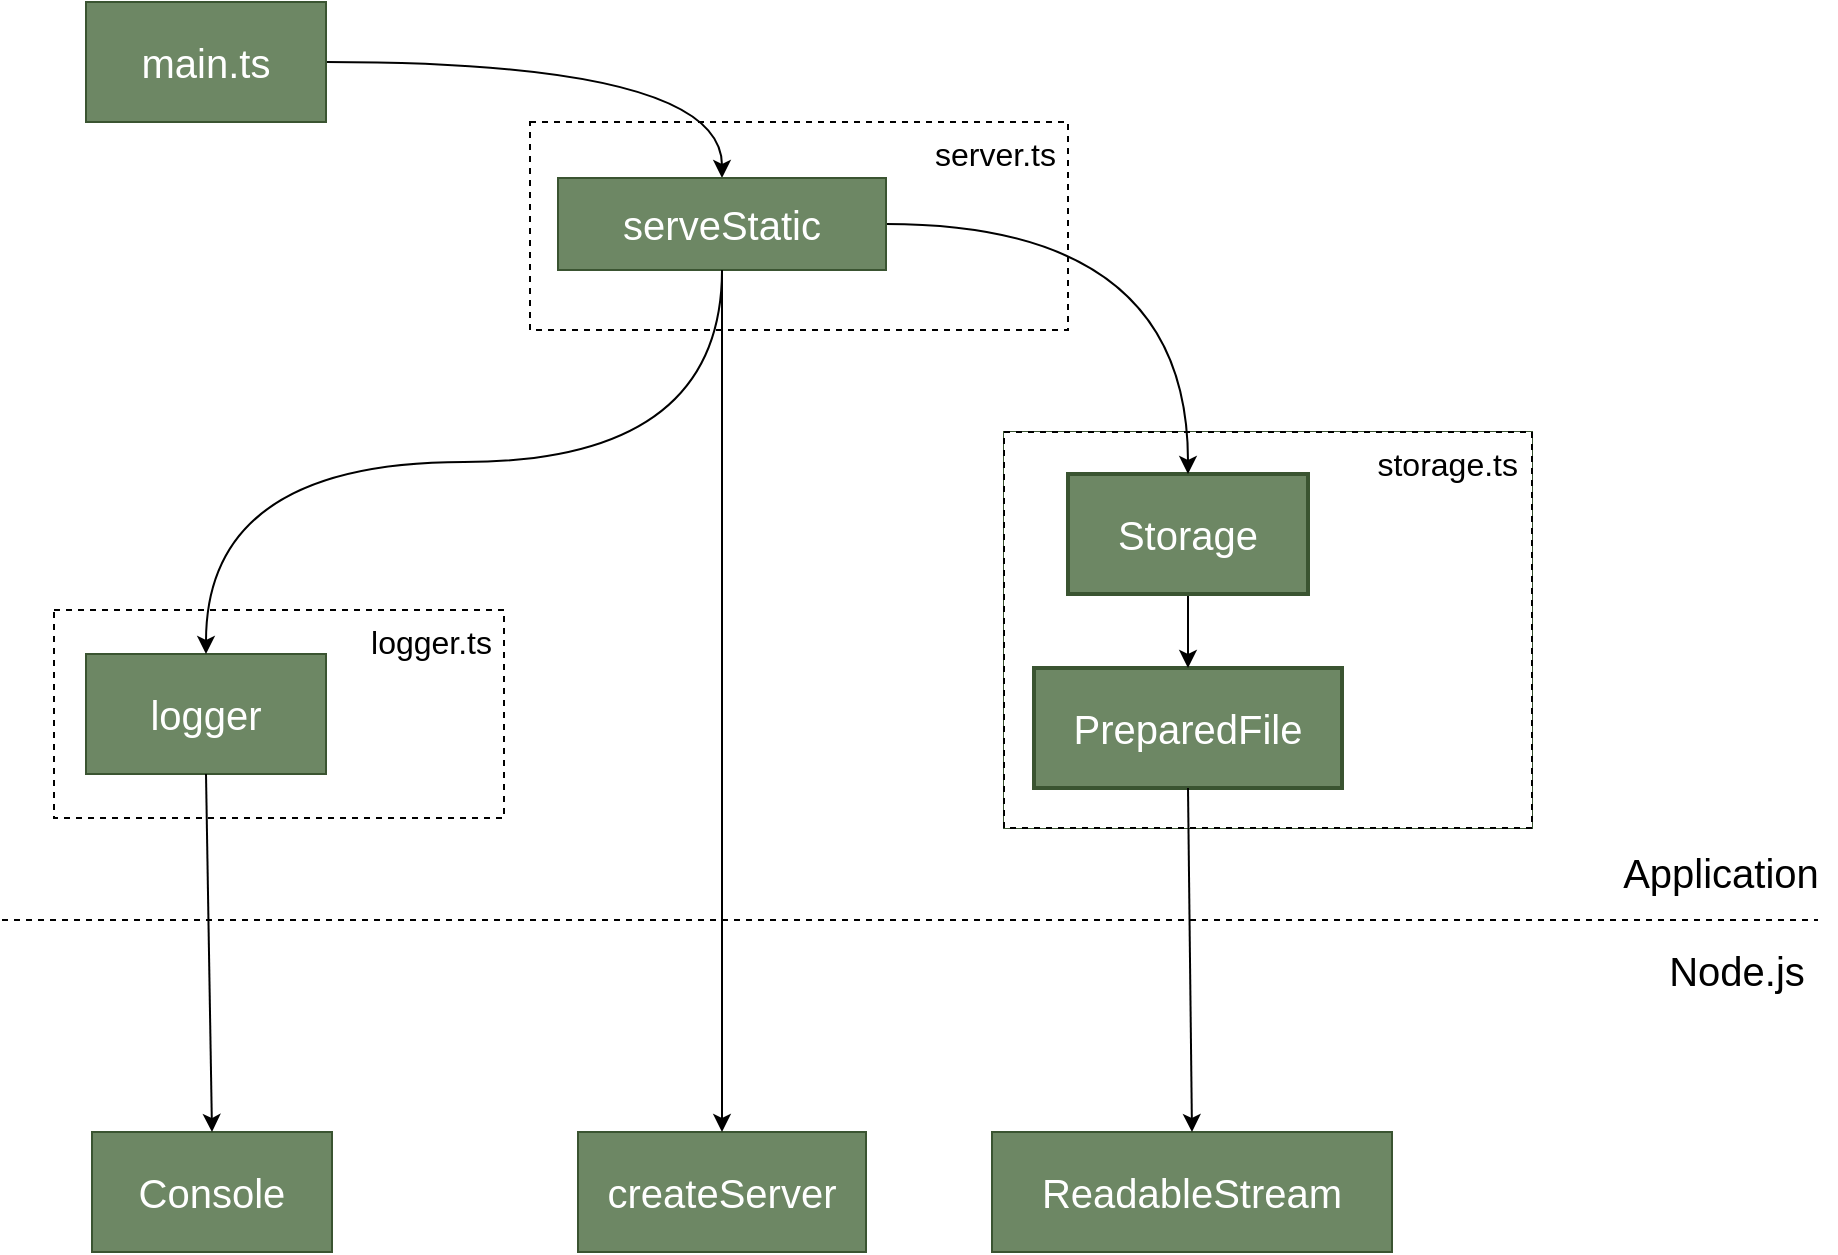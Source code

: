 <mxfile version="25.0.2">
  <diagram name="Page-1" id="5CIKKQVWiTD2BroC50kO">
    <mxGraphModel dx="834" dy="1244" grid="0" gridSize="10" guides="1" tooltips="1" connect="1" arrows="1" fold="1" page="1" pageScale="1" pageWidth="2000" pageHeight="2000" math="0" shadow="0">
      <root>
        <mxCell id="0" />
        <mxCell id="1" parent="0" />
        <mxCell id="Ll8bVCImaeoeoqFKkuEg-41" value="&lt;span style=&quot;font-size: 16px;&quot;&gt;server.ts&lt;/span&gt;" style="rounded=0;whiteSpace=wrap;html=1;dashed=1;verticalAlign=top;align=right;spacingRight=4;fillColor=none;" parent="1" vertex="1">
          <mxGeometry x="538" y="174" width="269" height="104" as="geometry" />
        </mxCell>
        <mxCell id="Ll8bVCImaeoeoqFKkuEg-51" value="" style="group;verticalAlign=bottom;align=right;" parent="1" vertex="1" connectable="0">
          <mxGeometry x="529" y="156" width="374" height="138" as="geometry" />
        </mxCell>
        <mxCell id="Ll8bVCImaeoeoqFKkuEg-53" value="" style="group;verticalAlign=top;" parent="Ll8bVCImaeoeoqFKkuEg-51" vertex="1" connectable="0">
          <mxGeometry width="374" height="138" as="geometry" />
        </mxCell>
        <mxCell id="Ll8bVCImaeoeoqFKkuEg-40" value="" style="group;fillColor=#6d8764;fontColor=#ffffff;strokeColor=#3A5431;spacingRight=5;" parent="1" vertex="1" connectable="0">
          <mxGeometry x="775" y="329" width="264" height="198" as="geometry" />
        </mxCell>
        <mxCell id="Ll8bVCImaeoeoqFKkuEg-39" value="" style="group" parent="Ll8bVCImaeoeoqFKkuEg-40" vertex="1" connectable="0">
          <mxGeometry width="264" height="198" as="geometry" />
        </mxCell>
        <mxCell id="Ll8bVCImaeoeoqFKkuEg-34" value="&lt;span style=&quot;font-size: 16px;&quot;&gt;storage.ts&lt;/span&gt;" style="rounded=0;whiteSpace=wrap;html=1;dashed=1;verticalAlign=top;align=right;spacingRight=5;" parent="Ll8bVCImaeoeoqFKkuEg-39" vertex="1">
          <mxGeometry width="264.0" height="198" as="geometry" />
        </mxCell>
        <mxCell id="Ll8bVCImaeoeoqFKkuEg-45" value="&lt;span style=&quot;font-size: 20px;&quot;&gt;PreparedFile&lt;/span&gt;" style="rounded=0;whiteSpace=wrap;html=1;fillColor=#6d8764;fontColor=#ffffff;strokeColor=#3A5431;strokeWidth=2;" parent="Ll8bVCImaeoeoqFKkuEg-39" vertex="1">
          <mxGeometry x="15" y="118" width="154" height="60" as="geometry" />
        </mxCell>
        <mxCell id="Ll8bVCImaeoeoqFKkuEg-49" value="" style="edgeStyle=orthogonalEdgeStyle;rounded=0;orthogonalLoop=1;jettySize=auto;html=1;" parent="Ll8bVCImaeoeoqFKkuEg-40" source="Ll8bVCImaeoeoqFKkuEg-25" target="Ll8bVCImaeoeoqFKkuEg-45" edge="1">
          <mxGeometry relative="1" as="geometry" />
        </mxCell>
        <mxCell id="Ll8bVCImaeoeoqFKkuEg-25" value="&lt;span style=&quot;font-size: 20px;&quot;&gt;Storage&lt;/span&gt;" style="rounded=0;whiteSpace=wrap;html=1;fillColor=#6d8764;fontColor=#ffffff;strokeColor=#3A5431;strokeWidth=2;" parent="Ll8bVCImaeoeoqFKkuEg-40" vertex="1">
          <mxGeometry x="32" y="21" width="120" height="60" as="geometry" />
        </mxCell>
        <mxCell id="Ll8bVCImaeoeoqFKkuEg-27" style="edgeStyle=orthogonalEdgeStyle;rounded=0;orthogonalLoop=1;jettySize=auto;html=1;entryX=0.5;entryY=0;entryDx=0;entryDy=0;curved=1;exitX=1;exitY=0.5;exitDx=0;exitDy=0;" parent="1" source="Ll8bVCImaeoeoqFKkuEg-50" target="Ll8bVCImaeoeoqFKkuEg-25" edge="1">
          <mxGeometry relative="1" as="geometry">
            <mxPoint x="871" y="103" as="sourcePoint" />
          </mxGeometry>
        </mxCell>
        <mxCell id="Ll8bVCImaeoeoqFKkuEg-54" value="" style="edgeStyle=orthogonalEdgeStyle;rounded=0;orthogonalLoop=1;jettySize=auto;html=1;curved=1;labelBorderColor=none;" parent="1" source="Ll8bVCImaeoeoqFKkuEg-10" target="Ll8bVCImaeoeoqFKkuEg-50" edge="1">
          <mxGeometry relative="1" as="geometry" />
        </mxCell>
        <mxCell id="Ll8bVCImaeoeoqFKkuEg-10" value="main.ts" style="rounded=0;whiteSpace=wrap;html=1;fillColor=#6d8764;fontColor=#ffffff;strokeColor=#3A5431;pointerEvents=0;align=center;verticalAlign=middle;fontFamily=Helvetica;fontSize=20;gradientColor=none;" parent="1" vertex="1">
          <mxGeometry x="316" y="114" width="120" height="60" as="geometry" />
        </mxCell>
        <mxCell id="Ll8bVCImaeoeoqFKkuEg-50" value="&lt;span style=&quot;font-size: 20px;&quot;&gt;serveStatic&lt;/span&gt;" style="whiteSpace=wrap;html=1;fillColor=#6d8764;strokeColor=#3A5431;fontColor=#ffffff;rounded=0;pointerEvents=0;align=center;verticalAlign=middle;fontFamily=Helvetica;fontSize=12;gradientColor=none;" parent="1" vertex="1">
          <mxGeometry x="552" y="202" width="164" height="46" as="geometry" />
        </mxCell>
        <mxCell id="Ll8bVCImaeoeoqFKkuEg-57" value="" style="group" parent="1" vertex="1" connectable="0">
          <mxGeometry x="300" y="418" width="225" height="104" as="geometry" />
        </mxCell>
        <mxCell id="Ll8bVCImaeoeoqFKkuEg-56" value="&lt;span style=&quot;font-size: 16px;&quot;&gt;logger.ts&lt;/span&gt;" style="rounded=0;whiteSpace=wrap;html=1;dashed=1;verticalAlign=top;align=right;spacingRight=4;fillColor=none;" parent="Ll8bVCImaeoeoqFKkuEg-57" vertex="1">
          <mxGeometry width="225" height="104" as="geometry" />
        </mxCell>
        <mxCell id="Ll8bVCImaeoeoqFKkuEg-28" value="&lt;font style=&quot;font-size: 20px;&quot;&gt;logger&lt;/font&gt;" style="whiteSpace=wrap;html=1;fillColor=#6d8764;strokeColor=#3A5431;fontColor=#ffffff;rounded=0;pointerEvents=0;align=center;verticalAlign=middle;fontFamily=Helvetica;fontSize=12;gradientColor=none;" parent="Ll8bVCImaeoeoqFKkuEg-57" vertex="1">
          <mxGeometry x="16" y="22" width="120" height="60" as="geometry" />
        </mxCell>
        <mxCell id="Ll8bVCImaeoeoqFKkuEg-61" value="" style="endArrow=classic;html=1;rounded=0;entryX=0.5;entryY=0;entryDx=0;entryDy=0;exitX=0.5;exitY=1;exitDx=0;exitDy=0;edgeStyle=orthogonalEdgeStyle;curved=1;endSize=6;" parent="1" source="Ll8bVCImaeoeoqFKkuEg-50" target="Ll8bVCImaeoeoqFKkuEg-28" edge="1">
          <mxGeometry width="50" height="50" relative="1" as="geometry">
            <mxPoint x="636" y="355" as="sourcePoint" />
            <mxPoint x="586" y="405" as="targetPoint" />
          </mxGeometry>
        </mxCell>
        <mxCell id="Ll8bVCImaeoeoqFKkuEg-62" value="" style="endArrow=none;dashed=1;html=1;rounded=0;" parent="1" edge="1">
          <mxGeometry width="50" height="50" relative="1" as="geometry">
            <mxPoint x="274" y="573" as="sourcePoint" />
            <mxPoint x="1182" y="573" as="targetPoint" />
          </mxGeometry>
        </mxCell>
        <mxCell id="Ll8bVCImaeoeoqFKkuEg-63" value="Console" style="rounded=0;whiteSpace=wrap;html=1;fillColor=#6d8764;fontColor=#ffffff;strokeColor=#3A5431;pointerEvents=0;align=center;verticalAlign=middle;fontFamily=Helvetica;fontSize=20;gradientColor=none;" parent="1" vertex="1">
          <mxGeometry x="319" y="679" width="120" height="60" as="geometry" />
        </mxCell>
        <mxCell id="Ll8bVCImaeoeoqFKkuEg-64" value="createServer" style="rounded=0;whiteSpace=wrap;html=1;fillColor=#6d8764;fontColor=#ffffff;strokeColor=#3A5431;pointerEvents=0;align=center;verticalAlign=middle;fontFamily=Helvetica;fontSize=20;gradientColor=none;" parent="1" vertex="1">
          <mxGeometry x="562" y="679" width="144" height="60" as="geometry" />
        </mxCell>
        <mxCell id="Ll8bVCImaeoeoqFKkuEg-65" value="ReadableStream" style="rounded=0;whiteSpace=wrap;html=1;fillColor=#6d8764;fontColor=#ffffff;strokeColor=#3A5431;pointerEvents=0;align=center;verticalAlign=middle;fontFamily=Helvetica;fontSize=20;gradientColor=none;" parent="1" vertex="1">
          <mxGeometry x="769" y="679" width="200" height="60" as="geometry" />
        </mxCell>
        <mxCell id="Ll8bVCImaeoeoqFKkuEg-66" value="" style="endArrow=classic;html=1;rounded=0;exitX=0.5;exitY=1;exitDx=0;exitDy=0;entryX=0.5;entryY=0;entryDx=0;entryDy=0;" parent="1" source="Ll8bVCImaeoeoqFKkuEg-50" target="Ll8bVCImaeoeoqFKkuEg-64" edge="1">
          <mxGeometry width="50" height="50" relative="1" as="geometry">
            <mxPoint x="648" y="415" as="sourcePoint" />
            <mxPoint x="698" y="365" as="targetPoint" />
          </mxGeometry>
        </mxCell>
        <mxCell id="Ll8bVCImaeoeoqFKkuEg-67" value="" style="endArrow=classic;html=1;rounded=0;exitX=0.5;exitY=1;exitDx=0;exitDy=0;entryX=0.5;entryY=0;entryDx=0;entryDy=0;" parent="1" source="Ll8bVCImaeoeoqFKkuEg-28" target="Ll8bVCImaeoeoqFKkuEg-63" edge="1">
          <mxGeometry width="50" height="50" relative="1" as="geometry">
            <mxPoint x="648" y="415" as="sourcePoint" />
            <mxPoint x="698" y="365" as="targetPoint" />
          </mxGeometry>
        </mxCell>
        <mxCell id="Ll8bVCImaeoeoqFKkuEg-68" value="" style="endArrow=classic;html=1;rounded=0;entryX=0.5;entryY=0;entryDx=0;entryDy=0;exitX=0.5;exitY=1;exitDx=0;exitDy=0;" parent="1" source="Ll8bVCImaeoeoqFKkuEg-45" target="Ll8bVCImaeoeoqFKkuEg-65" edge="1">
          <mxGeometry width="50" height="50" relative="1" as="geometry">
            <mxPoint x="696" y="430" as="sourcePoint" />
            <mxPoint x="746" y="380" as="targetPoint" />
          </mxGeometry>
        </mxCell>
        <mxCell id="Ll8bVCImaeoeoqFKkuEg-69" value="Application" style="text;html=1;align=center;verticalAlign=middle;resizable=0;points=[];autosize=1;strokeColor=none;fillColor=none;fontSize=20;" parent="1" vertex="1">
          <mxGeometry x="1075" y="531" width="116" height="36" as="geometry" />
        </mxCell>
        <mxCell id="Ll8bVCImaeoeoqFKkuEg-70" value="Node.js" style="text;html=1;align=center;verticalAlign=middle;resizable=0;points=[];autosize=1;strokeColor=none;fillColor=none;fontSize=20;" parent="1" vertex="1">
          <mxGeometry x="1098" y="580" width="86" height="36" as="geometry" />
        </mxCell>
      </root>
    </mxGraphModel>
  </diagram>
</mxfile>

